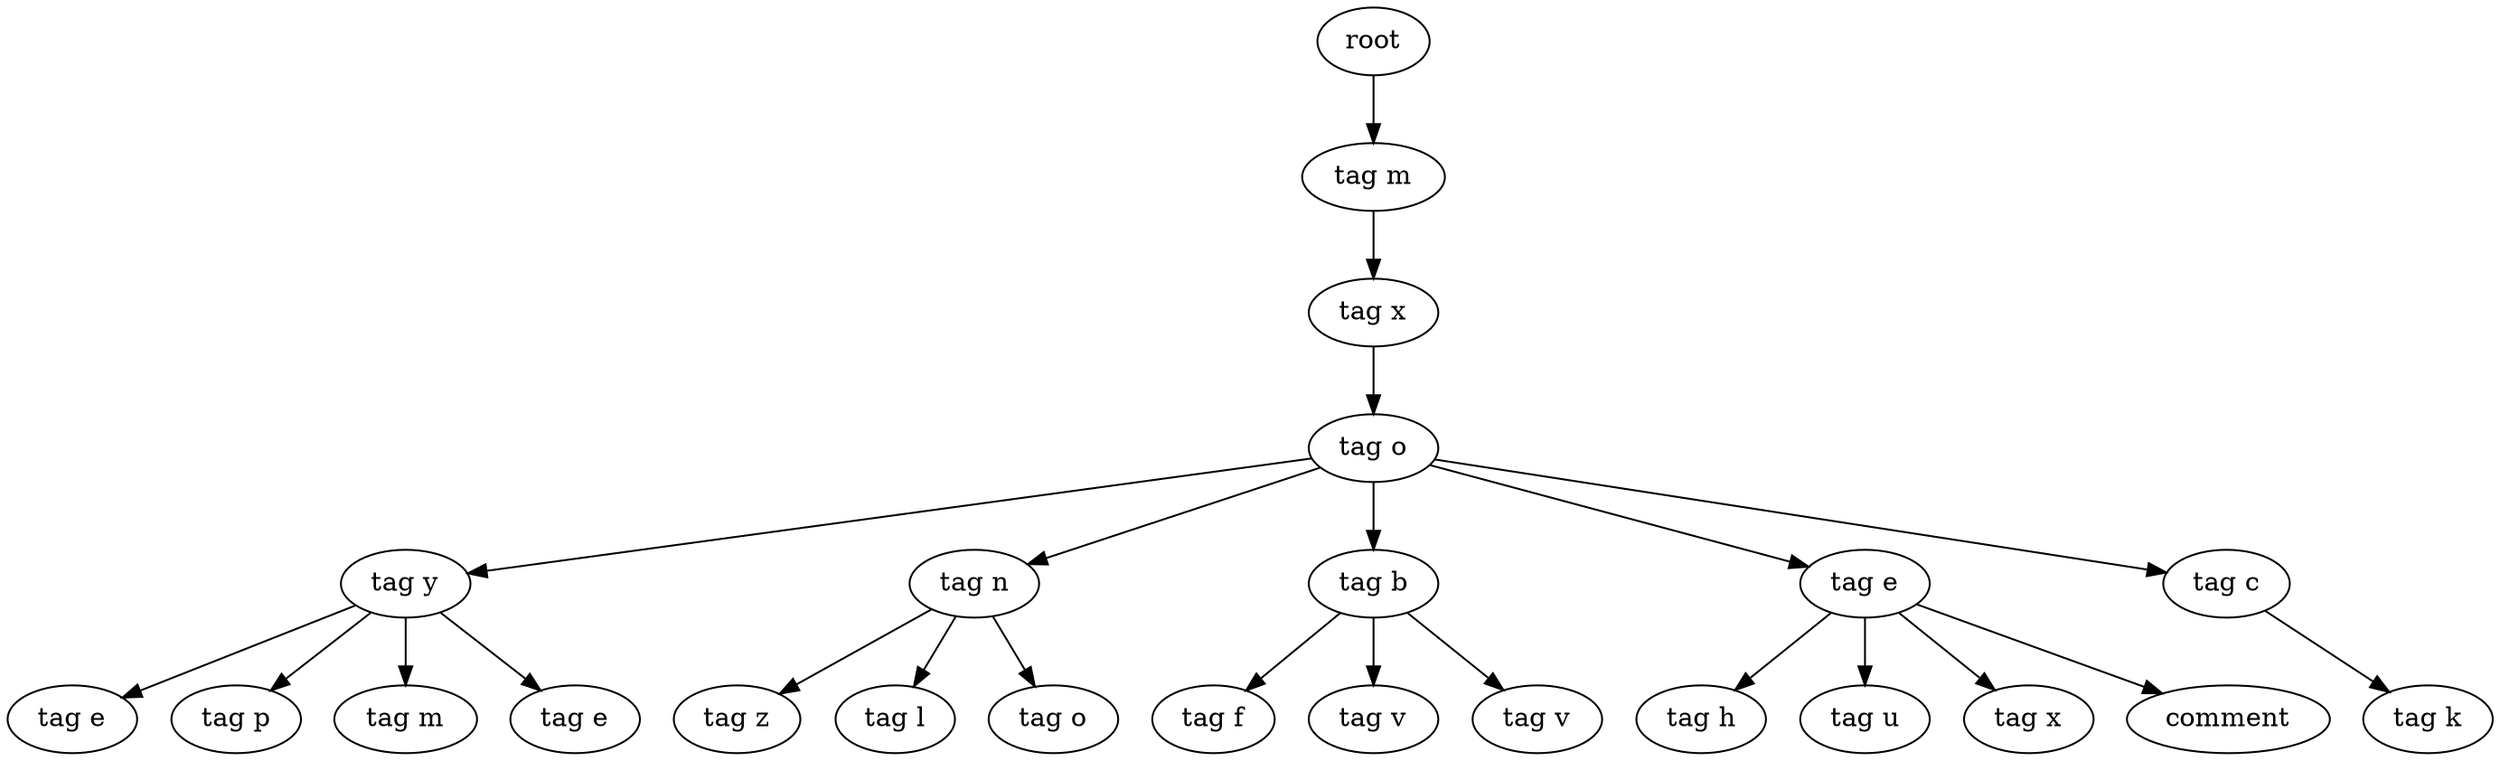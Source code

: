 digraph Tree{
0[label="root"];
0->00
00[label="tag m"];
00->000
000[label="tag x"];
000->0000
0000[label="tag o"];
0000->00000
00000[label="tag y"];
00000->000000
000000[label="tag e"];
00000->000001
000001[label="tag p"];
00000->000002
000002[label="tag m"];
00000->000003
000003[label="tag e"];
0000->00001
00001[label="tag n"];
00001->000010
000010[label="tag z"];
00001->000011
000011[label="tag l"];
00001->000012
000012[label="tag o"];
0000->00002
00002[label="tag b"];
00002->000020
000020[label="tag f"];
00002->000021
000021[label="tag v"];
00002->000022
000022[label="tag v"];
0000->00003
00003[label="tag e"];
00003->000030
000030[label="tag h"];
00003->000031
000031[label="tag u"];
00003->000032
000032[label="tag x"];
00003->000033
000033[label="comment"];
0000->00004
00004[label="tag c"];
00004->000040
000040[label="tag k"];
}
